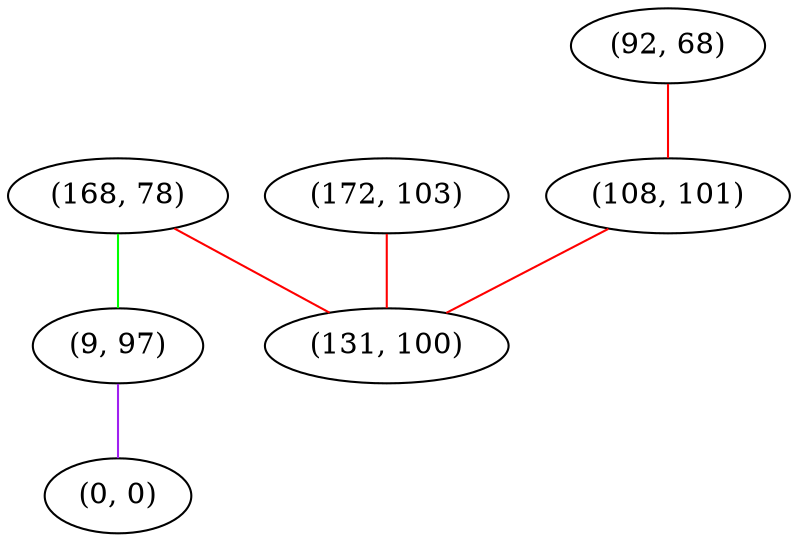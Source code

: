 graph "" {
"(168, 78)";
"(92, 68)";
"(9, 97)";
"(172, 103)";
"(108, 101)";
"(0, 0)";
"(131, 100)";
"(168, 78)" -- "(131, 100)"  [color=red, key=0, weight=1];
"(168, 78)" -- "(9, 97)"  [color=green, key=0, weight=2];
"(92, 68)" -- "(108, 101)"  [color=red, key=0, weight=1];
"(9, 97)" -- "(0, 0)"  [color=purple, key=0, weight=4];
"(172, 103)" -- "(131, 100)"  [color=red, key=0, weight=1];
"(108, 101)" -- "(131, 100)"  [color=red, key=0, weight=1];
}
